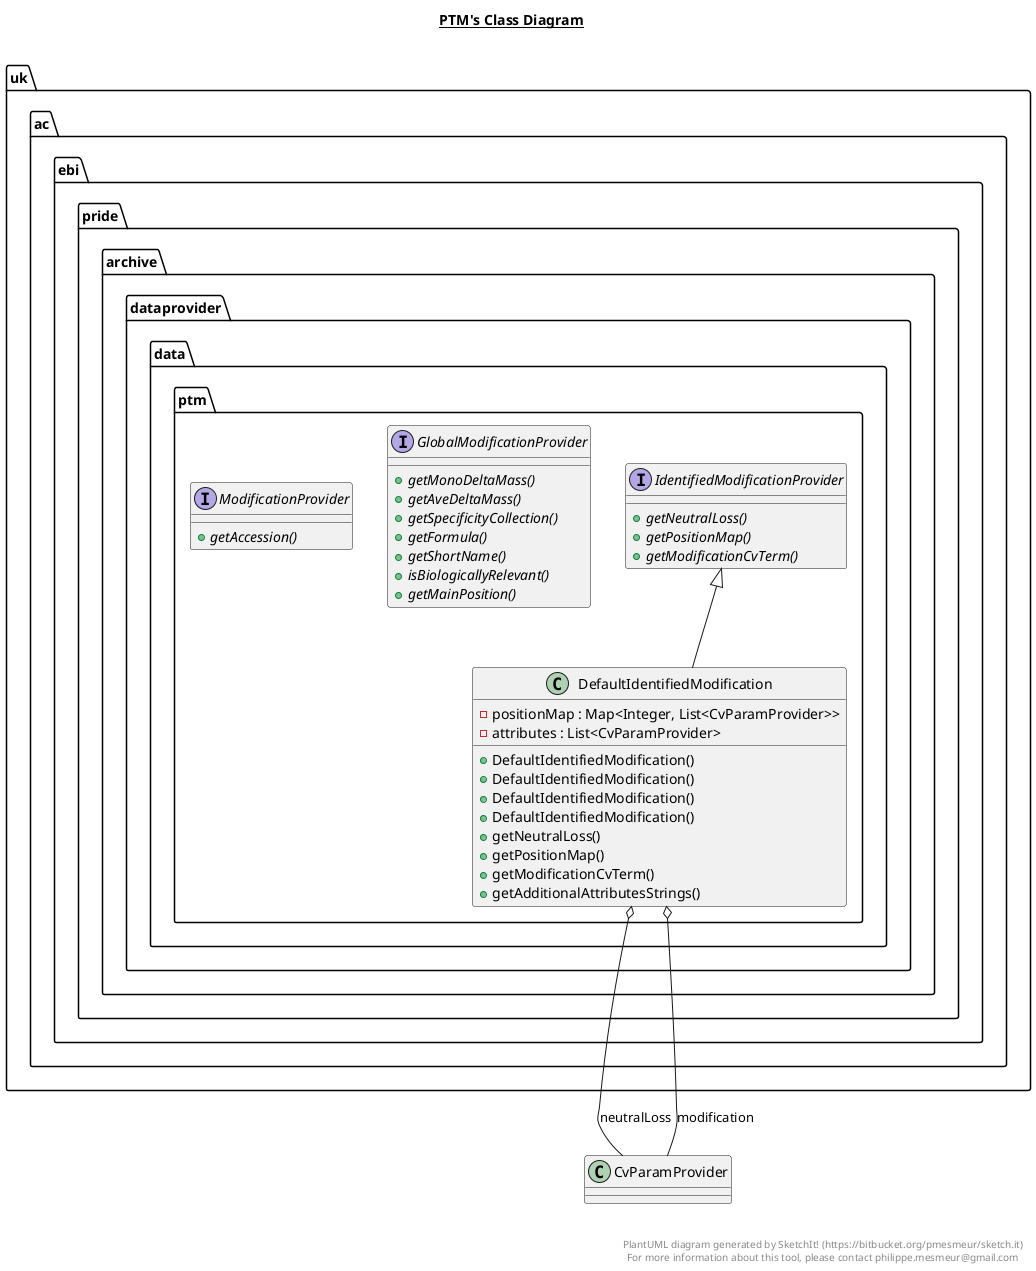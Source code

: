 @startuml

title __PTM's Class Diagram__\n

  package uk.ac.ebi.pride.archive.dataprovider.data.ptm {
    class DefaultIdentifiedModification {
        - positionMap : Map<Integer, List<CvParamProvider>>
        - attributes : List<CvParamProvider>
        + DefaultIdentifiedModification()
        + DefaultIdentifiedModification()
        + DefaultIdentifiedModification()
        + DefaultIdentifiedModification()
        + getNeutralLoss()
        + getPositionMap()
        + getModificationCvTerm()
        + getAdditionalAttributesStrings()
    }
  }
  

  package uk.ac.ebi.pride.archive.dataprovider.data.ptm {
    interface GlobalModificationProvider {
        {abstract} + getMonoDeltaMass()
        {abstract} + getAveDeltaMass()
        {abstract} + getSpecificityCollection()
        {abstract} + getFormula()
        {abstract} + getShortName()
        {abstract} + isBiologicallyRelevant()
        {abstract} + getMainPosition()
    }
  }
  

  package uk.ac.ebi.pride.archive.dataprovider.data.ptm {
    interface IdentifiedModificationProvider {
        {abstract} + getNeutralLoss()
        {abstract} + getPositionMap()
        {abstract} + getModificationCvTerm()
    }
  }
  

  package uk.ac.ebi.pride.archive.dataprovider.data.ptm {
    interface ModificationProvider {
        {abstract} + getAccession()
    }
  }
  

  DefaultIdentifiedModification -up-|> IdentifiedModificationProvider
  DefaultIdentifiedModification o-- CvParamProvider : neutralLoss
  DefaultIdentifiedModification o-- CvParamProvider : modification


right footer


PlantUML diagram generated by SketchIt! (https://bitbucket.org/pmesmeur/sketch.it)
For more information about this tool, please contact philippe.mesmeur@gmail.com
endfooter

@enduml

